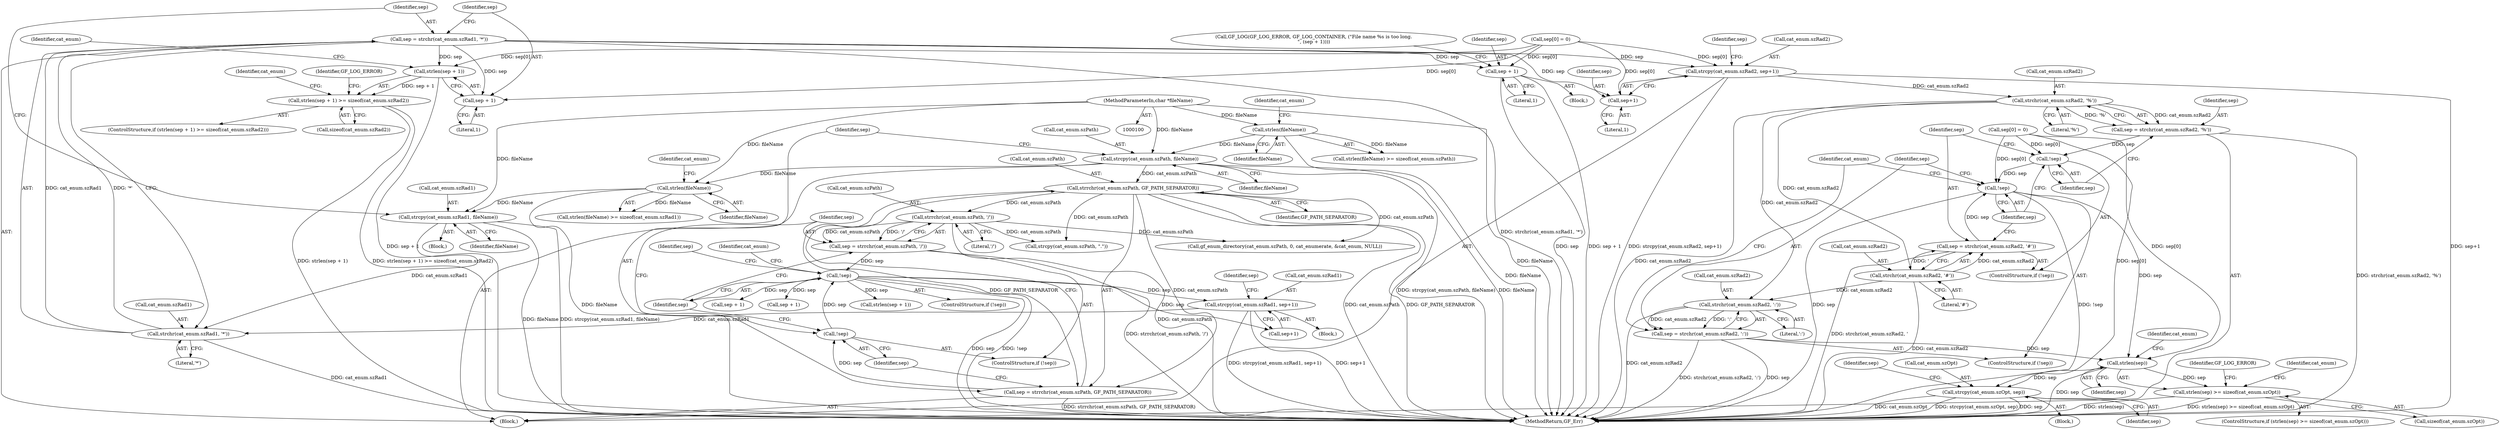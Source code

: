 digraph "0_gpac_35ab4475a7df9b2a4bcab235e379c0c3ec543658@API" {
"1000258" [label="(Call,sep = strchr(cat_enum.szRad1, '*'))"];
"1000260" [label="(Call,strchr(cat_enum.szRad1, '*'))"];
"1000218" [label="(Call,strcpy(cat_enum.szRad1, fileName))"];
"1000203" [label="(Call,strlen(fileName))"];
"1000170" [label="(Call,strcpy(cat_enum.szPath, fileName))"];
"1000155" [label="(Call,strlen(fileName))"];
"1000102" [label="(MethodParameterIn,char *fileName)"];
"1000246" [label="(Call,strcpy(cat_enum.szRad1, sep+1))"];
"1000193" [label="(Call,!sep)"];
"1000185" [label="(Call,sep = strrchr(cat_enum.szPath, '/'))"];
"1000187" [label="(Call,strrchr(cat_enum.szPath, '/'))"];
"1000177" [label="(Call,strrchr(cat_enum.szPath, GF_PATH_SEPARATOR))"];
"1000183" [label="(Call,!sep)"];
"1000175" [label="(Call,sep = strrchr(cat_enum.szPath, GF_PATH_SEPARATOR))"];
"1000267" [label="(Call,strlen(sep + 1))"];
"1000266" [label="(Call,strlen(sep + 1) >= sizeof(cat_enum.szRad2))"];
"1000268" [label="(Call,sep + 1)"];
"1000281" [label="(Call,sep + 1)"];
"1000286" [label="(Call,strcpy(cat_enum.szRad2, sep+1))"];
"1000300" [label="(Call,strchr(cat_enum.szRad2, '%'))"];
"1000298" [label="(Call,sep = strchr(cat_enum.szRad2, '%'))"];
"1000306" [label="(Call,!sep)"];
"1000316" [label="(Call,!sep)"];
"1000335" [label="(Call,strlen(sep))"];
"1000334" [label="(Call,strlen(sep) >= sizeof(cat_enum.szOpt))"];
"1000350" [label="(Call,strcpy(cat_enum.szOpt, sep))"];
"1000310" [label="(Call,strchr(cat_enum.szRad2, '#'))"];
"1000308" [label="(Call,sep = strchr(cat_enum.szRad2, '#'))"];
"1000320" [label="(Call,strchr(cat_enum.szRad2, ':'))"];
"1000318" [label="(Call,sep = strchr(cat_enum.szRad2, ':'))"];
"1000290" [label="(Call,sep+1)"];
"1000287" [label="(Call,cat_enum.szRad2)"];
"1000333" [label="(ControlStructure,if (strlen(sep) >= sizeof(cat_enum.szOpt)))"];
"1000195" [label="(Block,)"];
"1000227" [label="(Call,strlen(sep + 1))"];
"1000316" [label="(Call,!sep)"];
"1000315" [label="(ControlStructure,if (!sep))"];
"1000185" [label="(Call,sep = strrchr(cat_enum.szPath, '/'))"];
"1000351" [label="(Call,cat_enum.szOpt)"];
"1000110" [label="(Block,)"];
"1000155" [label="(Call,strlen(fileName))"];
"1000320" [label="(Call,strchr(cat_enum.szRad2, ':'))"];
"1000293" [label="(Call,sep[0] = 0)"];
"1000218" [label="(Call,strcpy(cat_enum.szRad1, fileName))"];
"1000307" [label="(Identifier,sep)"];
"1000354" [label="(Identifier,sep)"];
"1000317" [label="(Identifier,sep)"];
"1000259" [label="(Identifier,sep)"];
"1000357" [label="(Identifier,sep)"];
"1000219" [label="(Call,cat_enum.szRad1)"];
"1000186" [label="(Identifier,sep)"];
"1000334" [label="(Call,strlen(sep) >= sizeof(cat_enum.szOpt))"];
"1000177" [label="(Call,strrchr(cat_enum.szPath, GF_PATH_SEPARATOR))"];
"1000276" [label="(Call,GF_LOG(GF_LOG_ERROR, GF_LOG_CONTAINER, (\"File name %s is too long.\n\", (sep + 1))))"];
"1000281" [label="(Call,sep + 1)"];
"1000305" [label="(ControlStructure,if (!sep))"];
"1000204" [label="(Identifier,fileName)"];
"1000295" [label="(Identifier,sep)"];
"1000290" [label="(Call,sep+1)"];
"1000207" [label="(Identifier,cat_enum)"];
"1000291" [label="(Identifier,sep)"];
"1000273" [label="(Identifier,cat_enum)"];
"1000350" [label="(Call,strcpy(cat_enum.szOpt, sep))"];
"1000191" [label="(Literal,'/')"];
"1000300" [label="(Call,strchr(cat_enum.szRad2, '%'))"];
"1000154" [label="(Call,strlen(fileName) >= sizeof(cat_enum.szPath))"];
"1000336" [label="(Identifier,sep)"];
"1000193" [label="(Call,!sep)"];
"1000321" [label="(Call,cat_enum.szRad2)"];
"1000176" [label="(Identifier,sep)"];
"1000182" [label="(ControlStructure,if (!sep))"];
"1000203" [label="(Call,strlen(fileName))"];
"1000253" [label="(Call,sep[0] = 0)"];
"1000361" [label="(Call,gf_enum_directory(cat_enum.szPath, 0, cat_enumerate, &cat_enum, NULL))"];
"1000171" [label="(Call,cat_enum.szPath)"];
"1000187" [label="(Call,strrchr(cat_enum.szPath, '/'))"];
"1000299" [label="(Identifier,sep)"];
"1000267" [label="(Call,strlen(sep + 1))"];
"1000288" [label="(Identifier,cat_enum)"];
"1000337" [label="(Call,sizeof(cat_enum.szOpt))"];
"1000250" [label="(Call,sep+1)"];
"1000352" [label="(Identifier,cat_enum)"];
"1000222" [label="(Identifier,fileName)"];
"1000370" [label="(MethodReturn,GF_Err)"];
"1000255" [label="(Identifier,sep)"];
"1000194" [label="(Identifier,sep)"];
"1000102" [label="(MethodParameterIn,char *fileName)"];
"1000314" [label="(Literal,'#')"];
"1000188" [label="(Call,cat_enum.szPath)"];
"1000339" [label="(Identifier,cat_enum)"];
"1000268" [label="(Call,sep + 1)"];
"1000306" [label="(Call,!sep)"];
"1000301" [label="(Call,cat_enum.szRad2)"];
"1000298" [label="(Call,sep = strchr(cat_enum.szRad2, '%'))"];
"1000327" [label="(Identifier,cat_enum)"];
"1000170" [label="(Call,strcpy(cat_enum.szPath, fileName))"];
"1000159" [label="(Identifier,cat_enum)"];
"1000277" [label="(Identifier,GF_LOG_ERROR)"];
"1000192" [label="(ControlStructure,if (!sep))"];
"1000241" [label="(Call,sep + 1)"];
"1000265" [label="(ControlStructure,if (strlen(sep + 1) >= sizeof(cat_enum.szRad2)))"];
"1000181" [label="(Identifier,GF_PATH_SEPARATOR)"];
"1000335" [label="(Call,strlen(sep))"];
"1000319" [label="(Identifier,sep)"];
"1000198" [label="(Identifier,cat_enum)"];
"1000343" [label="(Identifier,GF_LOG_ERROR)"];
"1000286" [label="(Call,strcpy(cat_enum.szRad2, sep+1))"];
"1000279" [label="(Block,)"];
"1000282" [label="(Identifier,sep)"];
"1000269" [label="(Identifier,sep)"];
"1000260" [label="(Call,strchr(cat_enum.szRad1, '*'))"];
"1000228" [label="(Call,sep + 1)"];
"1000246" [label="(Call,strcpy(cat_enum.szRad1, sep+1))"];
"1000309" [label="(Identifier,sep)"];
"1000261" [label="(Call,cat_enum.szRad1)"];
"1000175" [label="(Call,sep = strrchr(cat_enum.szPath, GF_PATH_SEPARATOR))"];
"1000318" [label="(Call,sep = strchr(cat_enum.szRad2, ':'))"];
"1000229" [label="(Identifier,sep)"];
"1000196" [label="(Call,strcpy(cat_enum.szPath, \".\"))"];
"1000224" [label="(Block,)"];
"1000271" [label="(Call,sizeof(cat_enum.szRad2))"];
"1000174" [label="(Identifier,fileName)"];
"1000311" [label="(Call,cat_enum.szRad2)"];
"1000270" [label="(Literal,1)"];
"1000202" [label="(Call,strlen(fileName) >= sizeof(cat_enum.szRad1))"];
"1000178" [label="(Call,cat_enum.szPath)"];
"1000308" [label="(Call,sep = strchr(cat_enum.szRad2, '#'))"];
"1000324" [label="(Literal,':')"];
"1000264" [label="(Literal,'*')"];
"1000258" [label="(Call,sep = strchr(cat_enum.szRad1, '*'))"];
"1000292" [label="(Literal,1)"];
"1000310" [label="(Call,strchr(cat_enum.szRad2, '#'))"];
"1000332" [label="(Block,)"];
"1000156" [label="(Identifier,fileName)"];
"1000304" [label="(Literal,'%')"];
"1000247" [label="(Call,cat_enum.szRad1)"];
"1000266" [label="(Call,strlen(sep + 1) >= sizeof(cat_enum.szRad2))"];
"1000283" [label="(Literal,1)"];
"1000184" [label="(Identifier,sep)"];
"1000183" [label="(Call,!sep)"];
"1000258" -> "1000110"  [label="AST: "];
"1000258" -> "1000260"  [label="CFG: "];
"1000259" -> "1000258"  [label="AST: "];
"1000260" -> "1000258"  [label="AST: "];
"1000269" -> "1000258"  [label="CFG: "];
"1000258" -> "1000370"  [label="DDG: strchr(cat_enum.szRad1, '*')"];
"1000260" -> "1000258"  [label="DDG: cat_enum.szRad1"];
"1000260" -> "1000258"  [label="DDG: '*'"];
"1000258" -> "1000267"  [label="DDG: sep"];
"1000258" -> "1000268"  [label="DDG: sep"];
"1000258" -> "1000281"  [label="DDG: sep"];
"1000258" -> "1000286"  [label="DDG: sep"];
"1000258" -> "1000290"  [label="DDG: sep"];
"1000260" -> "1000264"  [label="CFG: "];
"1000261" -> "1000260"  [label="AST: "];
"1000264" -> "1000260"  [label="AST: "];
"1000260" -> "1000370"  [label="DDG: cat_enum.szRad1"];
"1000218" -> "1000260"  [label="DDG: cat_enum.szRad1"];
"1000246" -> "1000260"  [label="DDG: cat_enum.szRad1"];
"1000218" -> "1000195"  [label="AST: "];
"1000218" -> "1000222"  [label="CFG: "];
"1000219" -> "1000218"  [label="AST: "];
"1000222" -> "1000218"  [label="AST: "];
"1000259" -> "1000218"  [label="CFG: "];
"1000218" -> "1000370"  [label="DDG: strcpy(cat_enum.szRad1, fileName)"];
"1000218" -> "1000370"  [label="DDG: fileName"];
"1000203" -> "1000218"  [label="DDG: fileName"];
"1000102" -> "1000218"  [label="DDG: fileName"];
"1000203" -> "1000202"  [label="AST: "];
"1000203" -> "1000204"  [label="CFG: "];
"1000204" -> "1000203"  [label="AST: "];
"1000207" -> "1000203"  [label="CFG: "];
"1000203" -> "1000370"  [label="DDG: fileName"];
"1000203" -> "1000202"  [label="DDG: fileName"];
"1000170" -> "1000203"  [label="DDG: fileName"];
"1000102" -> "1000203"  [label="DDG: fileName"];
"1000170" -> "1000110"  [label="AST: "];
"1000170" -> "1000174"  [label="CFG: "];
"1000171" -> "1000170"  [label="AST: "];
"1000174" -> "1000170"  [label="AST: "];
"1000176" -> "1000170"  [label="CFG: "];
"1000170" -> "1000370"  [label="DDG: strcpy(cat_enum.szPath, fileName)"];
"1000170" -> "1000370"  [label="DDG: fileName"];
"1000155" -> "1000170"  [label="DDG: fileName"];
"1000102" -> "1000170"  [label="DDG: fileName"];
"1000170" -> "1000177"  [label="DDG: cat_enum.szPath"];
"1000155" -> "1000154"  [label="AST: "];
"1000155" -> "1000156"  [label="CFG: "];
"1000156" -> "1000155"  [label="AST: "];
"1000159" -> "1000155"  [label="CFG: "];
"1000155" -> "1000370"  [label="DDG: fileName"];
"1000155" -> "1000154"  [label="DDG: fileName"];
"1000102" -> "1000155"  [label="DDG: fileName"];
"1000102" -> "1000100"  [label="AST: "];
"1000102" -> "1000370"  [label="DDG: fileName"];
"1000246" -> "1000224"  [label="AST: "];
"1000246" -> "1000250"  [label="CFG: "];
"1000247" -> "1000246"  [label="AST: "];
"1000250" -> "1000246"  [label="AST: "];
"1000255" -> "1000246"  [label="CFG: "];
"1000246" -> "1000370"  [label="DDG: sep+1"];
"1000246" -> "1000370"  [label="DDG: strcpy(cat_enum.szRad1, sep+1)"];
"1000193" -> "1000246"  [label="DDG: sep"];
"1000193" -> "1000192"  [label="AST: "];
"1000193" -> "1000194"  [label="CFG: "];
"1000194" -> "1000193"  [label="AST: "];
"1000198" -> "1000193"  [label="CFG: "];
"1000229" -> "1000193"  [label="CFG: "];
"1000193" -> "1000370"  [label="DDG: sep"];
"1000193" -> "1000370"  [label="DDG: !sep"];
"1000185" -> "1000193"  [label="DDG: sep"];
"1000183" -> "1000193"  [label="DDG: sep"];
"1000193" -> "1000227"  [label="DDG: sep"];
"1000193" -> "1000228"  [label="DDG: sep"];
"1000193" -> "1000241"  [label="DDG: sep"];
"1000193" -> "1000250"  [label="DDG: sep"];
"1000185" -> "1000182"  [label="AST: "];
"1000185" -> "1000187"  [label="CFG: "];
"1000186" -> "1000185"  [label="AST: "];
"1000187" -> "1000185"  [label="AST: "];
"1000194" -> "1000185"  [label="CFG: "];
"1000185" -> "1000370"  [label="DDG: strrchr(cat_enum.szPath, '/')"];
"1000187" -> "1000185"  [label="DDG: cat_enum.szPath"];
"1000187" -> "1000185"  [label="DDG: '/'"];
"1000187" -> "1000191"  [label="CFG: "];
"1000188" -> "1000187"  [label="AST: "];
"1000191" -> "1000187"  [label="AST: "];
"1000187" -> "1000370"  [label="DDG: cat_enum.szPath"];
"1000177" -> "1000187"  [label="DDG: cat_enum.szPath"];
"1000187" -> "1000196"  [label="DDG: cat_enum.szPath"];
"1000187" -> "1000361"  [label="DDG: cat_enum.szPath"];
"1000177" -> "1000175"  [label="AST: "];
"1000177" -> "1000181"  [label="CFG: "];
"1000178" -> "1000177"  [label="AST: "];
"1000181" -> "1000177"  [label="AST: "];
"1000175" -> "1000177"  [label="CFG: "];
"1000177" -> "1000370"  [label="DDG: cat_enum.szPath"];
"1000177" -> "1000370"  [label="DDG: GF_PATH_SEPARATOR"];
"1000177" -> "1000175"  [label="DDG: cat_enum.szPath"];
"1000177" -> "1000175"  [label="DDG: GF_PATH_SEPARATOR"];
"1000177" -> "1000196"  [label="DDG: cat_enum.szPath"];
"1000177" -> "1000361"  [label="DDG: cat_enum.szPath"];
"1000183" -> "1000182"  [label="AST: "];
"1000183" -> "1000184"  [label="CFG: "];
"1000184" -> "1000183"  [label="AST: "];
"1000186" -> "1000183"  [label="CFG: "];
"1000194" -> "1000183"  [label="CFG: "];
"1000175" -> "1000183"  [label="DDG: sep"];
"1000175" -> "1000110"  [label="AST: "];
"1000176" -> "1000175"  [label="AST: "];
"1000184" -> "1000175"  [label="CFG: "];
"1000175" -> "1000370"  [label="DDG: strrchr(cat_enum.szPath, GF_PATH_SEPARATOR)"];
"1000267" -> "1000266"  [label="AST: "];
"1000267" -> "1000268"  [label="CFG: "];
"1000268" -> "1000267"  [label="AST: "];
"1000273" -> "1000267"  [label="CFG: "];
"1000267" -> "1000370"  [label="DDG: sep + 1"];
"1000267" -> "1000266"  [label="DDG: sep + 1"];
"1000253" -> "1000267"  [label="DDG: sep[0]"];
"1000266" -> "1000265"  [label="AST: "];
"1000266" -> "1000271"  [label="CFG: "];
"1000271" -> "1000266"  [label="AST: "];
"1000277" -> "1000266"  [label="CFG: "];
"1000288" -> "1000266"  [label="CFG: "];
"1000266" -> "1000370"  [label="DDG: strlen(sep + 1)"];
"1000266" -> "1000370"  [label="DDG: strlen(sep + 1) >= sizeof(cat_enum.szRad2)"];
"1000268" -> "1000270"  [label="CFG: "];
"1000269" -> "1000268"  [label="AST: "];
"1000270" -> "1000268"  [label="AST: "];
"1000253" -> "1000268"  [label="DDG: sep[0]"];
"1000281" -> "1000279"  [label="AST: "];
"1000281" -> "1000283"  [label="CFG: "];
"1000282" -> "1000281"  [label="AST: "];
"1000283" -> "1000281"  [label="AST: "];
"1000276" -> "1000281"  [label="CFG: "];
"1000281" -> "1000370"  [label="DDG: sep"];
"1000281" -> "1000370"  [label="DDG: sep + 1"];
"1000253" -> "1000281"  [label="DDG: sep[0]"];
"1000286" -> "1000110"  [label="AST: "];
"1000286" -> "1000290"  [label="CFG: "];
"1000287" -> "1000286"  [label="AST: "];
"1000290" -> "1000286"  [label="AST: "];
"1000295" -> "1000286"  [label="CFG: "];
"1000286" -> "1000370"  [label="DDG: strcpy(cat_enum.szRad2, sep+1)"];
"1000286" -> "1000370"  [label="DDG: sep+1"];
"1000253" -> "1000286"  [label="DDG: sep[0]"];
"1000286" -> "1000300"  [label="DDG: cat_enum.szRad2"];
"1000300" -> "1000298"  [label="AST: "];
"1000300" -> "1000304"  [label="CFG: "];
"1000301" -> "1000300"  [label="AST: "];
"1000304" -> "1000300"  [label="AST: "];
"1000298" -> "1000300"  [label="CFG: "];
"1000300" -> "1000370"  [label="DDG: cat_enum.szRad2"];
"1000300" -> "1000298"  [label="DDG: cat_enum.szRad2"];
"1000300" -> "1000298"  [label="DDG: '%'"];
"1000300" -> "1000310"  [label="DDG: cat_enum.szRad2"];
"1000300" -> "1000320"  [label="DDG: cat_enum.szRad2"];
"1000298" -> "1000110"  [label="AST: "];
"1000299" -> "1000298"  [label="AST: "];
"1000307" -> "1000298"  [label="CFG: "];
"1000298" -> "1000370"  [label="DDG: strchr(cat_enum.szRad2, '%')"];
"1000298" -> "1000306"  [label="DDG: sep"];
"1000306" -> "1000305"  [label="AST: "];
"1000306" -> "1000307"  [label="CFG: "];
"1000307" -> "1000306"  [label="AST: "];
"1000309" -> "1000306"  [label="CFG: "];
"1000317" -> "1000306"  [label="CFG: "];
"1000293" -> "1000306"  [label="DDG: sep[0]"];
"1000306" -> "1000316"  [label="DDG: sep"];
"1000316" -> "1000315"  [label="AST: "];
"1000316" -> "1000317"  [label="CFG: "];
"1000317" -> "1000316"  [label="AST: "];
"1000319" -> "1000316"  [label="CFG: "];
"1000327" -> "1000316"  [label="CFG: "];
"1000316" -> "1000370"  [label="DDG: !sep"];
"1000316" -> "1000370"  [label="DDG: sep"];
"1000308" -> "1000316"  [label="DDG: sep"];
"1000293" -> "1000316"  [label="DDG: sep[0]"];
"1000316" -> "1000335"  [label="DDG: sep"];
"1000335" -> "1000334"  [label="AST: "];
"1000335" -> "1000336"  [label="CFG: "];
"1000336" -> "1000335"  [label="AST: "];
"1000339" -> "1000335"  [label="CFG: "];
"1000335" -> "1000370"  [label="DDG: sep"];
"1000335" -> "1000334"  [label="DDG: sep"];
"1000293" -> "1000335"  [label="DDG: sep[0]"];
"1000318" -> "1000335"  [label="DDG: sep"];
"1000335" -> "1000350"  [label="DDG: sep"];
"1000334" -> "1000333"  [label="AST: "];
"1000334" -> "1000337"  [label="CFG: "];
"1000337" -> "1000334"  [label="AST: "];
"1000343" -> "1000334"  [label="CFG: "];
"1000352" -> "1000334"  [label="CFG: "];
"1000334" -> "1000370"  [label="DDG: strlen(sep) >= sizeof(cat_enum.szOpt)"];
"1000334" -> "1000370"  [label="DDG: strlen(sep)"];
"1000350" -> "1000332"  [label="AST: "];
"1000350" -> "1000354"  [label="CFG: "];
"1000351" -> "1000350"  [label="AST: "];
"1000354" -> "1000350"  [label="AST: "];
"1000357" -> "1000350"  [label="CFG: "];
"1000350" -> "1000370"  [label="DDG: cat_enum.szOpt"];
"1000350" -> "1000370"  [label="DDG: strcpy(cat_enum.szOpt, sep)"];
"1000350" -> "1000370"  [label="DDG: sep"];
"1000293" -> "1000350"  [label="DDG: sep[0]"];
"1000310" -> "1000308"  [label="AST: "];
"1000310" -> "1000314"  [label="CFG: "];
"1000311" -> "1000310"  [label="AST: "];
"1000314" -> "1000310"  [label="AST: "];
"1000308" -> "1000310"  [label="CFG: "];
"1000310" -> "1000370"  [label="DDG: cat_enum.szRad2"];
"1000310" -> "1000308"  [label="DDG: cat_enum.szRad2"];
"1000310" -> "1000308"  [label="DDG: '"];
"1000310" -> "1000320"  [label="DDG: cat_enum.szRad2"];
"1000308" -> "1000305"  [label="AST: "];
"1000309" -> "1000308"  [label="AST: "];
"1000317" -> "1000308"  [label="CFG: "];
"1000308" -> "1000370"  [label="DDG: strchr(cat_enum.szRad2, '"];
"1000320" -> "1000318"  [label="AST: "];
"1000320" -> "1000324"  [label="CFG: "];
"1000321" -> "1000320"  [label="AST: "];
"1000324" -> "1000320"  [label="AST: "];
"1000318" -> "1000320"  [label="CFG: "];
"1000320" -> "1000370"  [label="DDG: cat_enum.szRad2"];
"1000320" -> "1000318"  [label="DDG: cat_enum.szRad2"];
"1000320" -> "1000318"  [label="DDG: ':'"];
"1000318" -> "1000315"  [label="AST: "];
"1000319" -> "1000318"  [label="AST: "];
"1000327" -> "1000318"  [label="CFG: "];
"1000318" -> "1000370"  [label="DDG: sep"];
"1000318" -> "1000370"  [label="DDG: strchr(cat_enum.szRad2, ':')"];
"1000290" -> "1000292"  [label="CFG: "];
"1000291" -> "1000290"  [label="AST: "];
"1000292" -> "1000290"  [label="AST: "];
"1000253" -> "1000290"  [label="DDG: sep[0]"];
}
